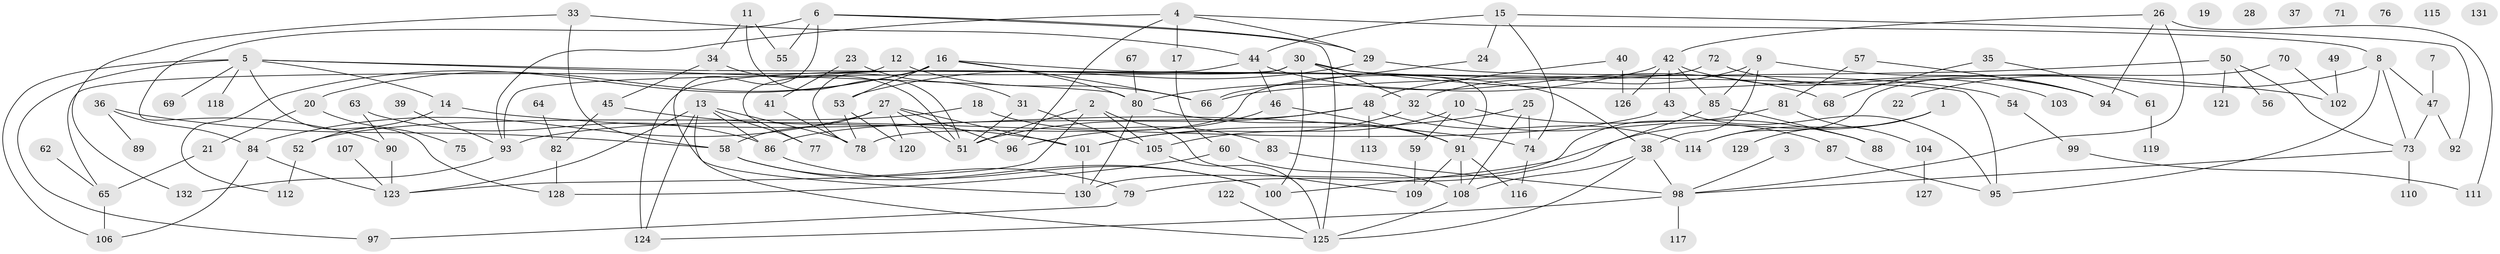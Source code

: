 // coarse degree distribution, {3: 0.13043478260869565, 6: 0.15217391304347827, 4: 0.08695652173913043, 2: 0.2391304347826087, 7: 0.08695652173913043, 9: 0.043478260869565216, 5: 0.13043478260869565, 8: 0.06521739130434782, 10: 0.021739130434782608, 1: 0.043478260869565216}
// Generated by graph-tools (version 1.1) at 2025/35/03/04/25 23:35:56]
// undirected, 132 vertices, 190 edges
graph export_dot {
  node [color=gray90,style=filled];
  1;
  2;
  3;
  4;
  5;
  6;
  7;
  8;
  9;
  10;
  11;
  12;
  13;
  14;
  15;
  16;
  17;
  18;
  19;
  20;
  21;
  22;
  23;
  24;
  25;
  26;
  27;
  28;
  29;
  30;
  31;
  32;
  33;
  34;
  35;
  36;
  37;
  38;
  39;
  40;
  41;
  42;
  43;
  44;
  45;
  46;
  47;
  48;
  49;
  50;
  51;
  52;
  53;
  54;
  55;
  56;
  57;
  58;
  59;
  60;
  61;
  62;
  63;
  64;
  65;
  66;
  67;
  68;
  69;
  70;
  71;
  72;
  73;
  74;
  75;
  76;
  77;
  78;
  79;
  80;
  81;
  82;
  83;
  84;
  85;
  86;
  87;
  88;
  89;
  90;
  91;
  92;
  93;
  94;
  95;
  96;
  97;
  98;
  99;
  100;
  101;
  102;
  103;
  104;
  105;
  106;
  107;
  108;
  109;
  110;
  111;
  112;
  113;
  114;
  115;
  116;
  117;
  118;
  119;
  120;
  121;
  122;
  123;
  124;
  125;
  126;
  127;
  128;
  129;
  130;
  131;
  132;
  1 -- 79;
  1 -- 114;
  1 -- 129;
  2 -- 51;
  2 -- 105;
  2 -- 109;
  2 -- 123;
  3 -- 98;
  4 -- 8;
  4 -- 17;
  4 -- 29;
  4 -- 93;
  4 -- 96;
  5 -- 14;
  5 -- 69;
  5 -- 80;
  5 -- 95;
  5 -- 97;
  5 -- 106;
  5 -- 118;
  5 -- 128;
  6 -- 29;
  6 -- 55;
  6 -- 90;
  6 -- 125;
  6 -- 130;
  7 -- 47;
  8 -- 22;
  8 -- 47;
  8 -- 73;
  8 -- 95;
  9 -- 32;
  9 -- 38;
  9 -- 85;
  9 -- 94;
  10 -- 59;
  10 -- 88;
  10 -- 105;
  11 -- 34;
  11 -- 51;
  11 -- 55;
  12 -- 65;
  12 -- 66;
  13 -- 77;
  13 -- 78;
  13 -- 86;
  13 -- 123;
  13 -- 124;
  13 -- 125;
  14 -- 52;
  14 -- 74;
  15 -- 24;
  15 -- 44;
  15 -- 74;
  15 -- 92;
  16 -- 20;
  16 -- 38;
  16 -- 53;
  16 -- 66;
  16 -- 78;
  16 -- 80;
  16 -- 112;
  17 -- 60;
  18 -- 52;
  18 -- 83;
  20 -- 21;
  20 -- 75;
  21 -- 65;
  23 -- 31;
  23 -- 41;
  24 -- 66;
  25 -- 74;
  25 -- 101;
  25 -- 108;
  26 -- 42;
  26 -- 94;
  26 -- 98;
  26 -- 111;
  27 -- 51;
  27 -- 58;
  27 -- 84;
  27 -- 96;
  27 -- 101;
  27 -- 120;
  29 -- 53;
  29 -- 54;
  30 -- 32;
  30 -- 77;
  30 -- 91;
  30 -- 93;
  30 -- 100;
  30 -- 102;
  31 -- 51;
  31 -- 105;
  32 -- 87;
  32 -- 101;
  33 -- 44;
  33 -- 58;
  33 -- 132;
  34 -- 45;
  34 -- 51;
  35 -- 61;
  35 -- 68;
  36 -- 58;
  36 -- 84;
  36 -- 89;
  38 -- 98;
  38 -- 108;
  38 -- 125;
  39 -- 93;
  40 -- 48;
  40 -- 126;
  41 -- 78;
  42 -- 43;
  42 -- 80;
  42 -- 85;
  42 -- 103;
  42 -- 126;
  43 -- 93;
  43 -- 95;
  44 -- 46;
  44 -- 68;
  44 -- 124;
  45 -- 82;
  45 -- 101;
  46 -- 91;
  46 -- 96;
  47 -- 73;
  47 -- 92;
  48 -- 51;
  48 -- 86;
  48 -- 113;
  48 -- 114;
  49 -- 102;
  50 -- 56;
  50 -- 66;
  50 -- 73;
  50 -- 121;
  52 -- 112;
  53 -- 78;
  53 -- 120;
  54 -- 99;
  57 -- 81;
  57 -- 94;
  58 -- 79;
  58 -- 100;
  59 -- 109;
  60 -- 108;
  60 -- 128;
  61 -- 119;
  62 -- 65;
  63 -- 86;
  63 -- 90;
  64 -- 82;
  65 -- 106;
  67 -- 80;
  70 -- 102;
  70 -- 114;
  72 -- 78;
  72 -- 94;
  73 -- 98;
  73 -- 110;
  74 -- 116;
  79 -- 97;
  80 -- 91;
  80 -- 130;
  81 -- 104;
  81 -- 130;
  82 -- 128;
  83 -- 98;
  84 -- 106;
  84 -- 123;
  85 -- 88;
  85 -- 100;
  86 -- 100;
  87 -- 95;
  90 -- 123;
  91 -- 108;
  91 -- 109;
  91 -- 116;
  93 -- 132;
  98 -- 117;
  98 -- 124;
  99 -- 111;
  101 -- 130;
  104 -- 127;
  105 -- 125;
  107 -- 123;
  108 -- 125;
  122 -- 125;
}
